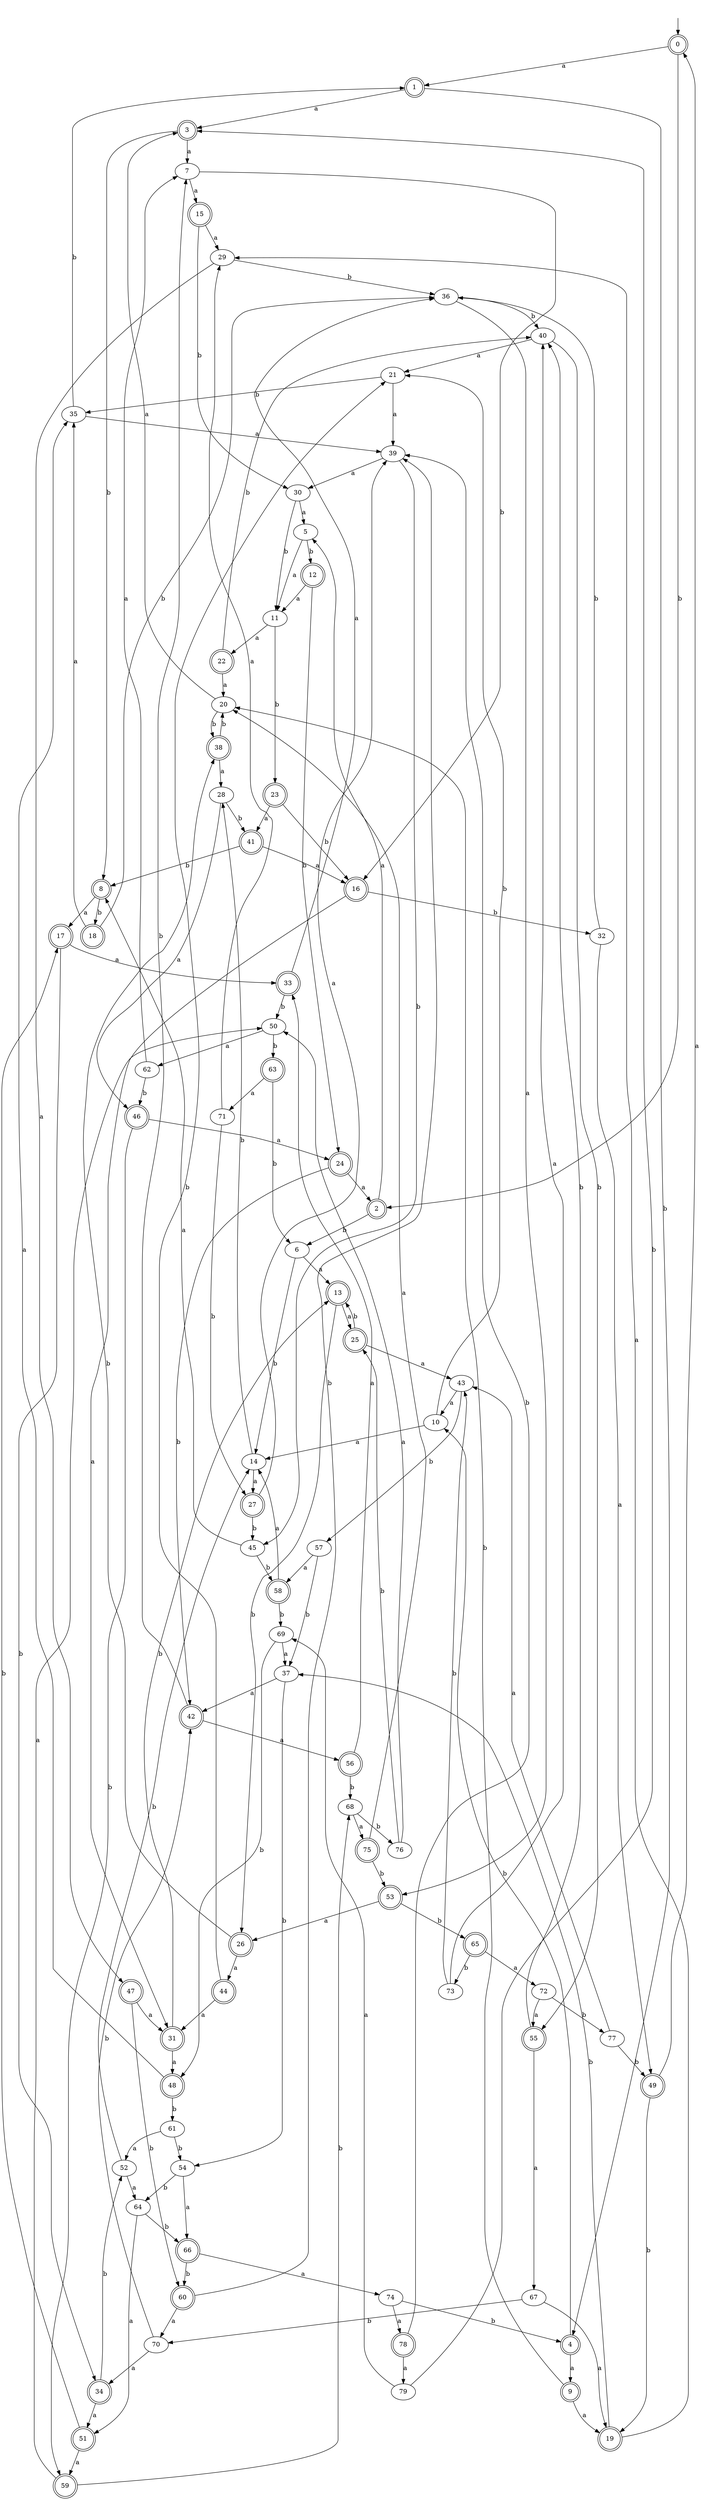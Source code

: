 digraph RandomDFA {
  __start0 [label="", shape=none];
  __start0 -> 0 [label=""];
  0 [shape=circle] [shape=doublecircle]
  0 -> 1 [label="a"]
  0 -> 2 [label="b"]
  1 [shape=doublecircle]
  1 -> 3 [label="a"]
  1 -> 4 [label="b"]
  2 [shape=doublecircle]
  2 -> 5 [label="a"]
  2 -> 6 [label="b"]
  3 [shape=doublecircle]
  3 -> 7 [label="a"]
  3 -> 8 [label="b"]
  4 [shape=doublecircle]
  4 -> 9 [label="a"]
  4 -> 10 [label="b"]
  5
  5 -> 11 [label="a"]
  5 -> 12 [label="b"]
  6
  6 -> 13 [label="a"]
  6 -> 14 [label="b"]
  7
  7 -> 15 [label="a"]
  7 -> 16 [label="b"]
  8 [shape=doublecircle]
  8 -> 17 [label="a"]
  8 -> 18 [label="b"]
  9 [shape=doublecircle]
  9 -> 19 [label="a"]
  9 -> 20 [label="b"]
  10
  10 -> 14 [label="a"]
  10 -> 21 [label="b"]
  11
  11 -> 22 [label="a"]
  11 -> 23 [label="b"]
  12 [shape=doublecircle]
  12 -> 11 [label="a"]
  12 -> 24 [label="b"]
  13 [shape=doublecircle]
  13 -> 25 [label="a"]
  13 -> 26 [label="b"]
  14
  14 -> 27 [label="a"]
  14 -> 28 [label="b"]
  15 [shape=doublecircle]
  15 -> 29 [label="a"]
  15 -> 30 [label="b"]
  16 [shape=doublecircle]
  16 -> 31 [label="a"]
  16 -> 32 [label="b"]
  17 [shape=doublecircle]
  17 -> 33 [label="a"]
  17 -> 34 [label="b"]
  18 [shape=doublecircle]
  18 -> 35 [label="a"]
  18 -> 36 [label="b"]
  19 [shape=doublecircle]
  19 -> 29 [label="a"]
  19 -> 37 [label="b"]
  20
  20 -> 3 [label="a"]
  20 -> 38 [label="b"]
  21
  21 -> 39 [label="a"]
  21 -> 35 [label="b"]
  22 [shape=doublecircle]
  22 -> 20 [label="a"]
  22 -> 40 [label="b"]
  23 [shape=doublecircle]
  23 -> 41 [label="a"]
  23 -> 16 [label="b"]
  24 [shape=doublecircle]
  24 -> 2 [label="a"]
  24 -> 42 [label="b"]
  25 [shape=doublecircle]
  25 -> 43 [label="a"]
  25 -> 13 [label="b"]
  26 [shape=doublecircle]
  26 -> 44 [label="a"]
  26 -> 38 [label="b"]
  27 [shape=doublecircle]
  27 -> 39 [label="a"]
  27 -> 45 [label="b"]
  28
  28 -> 46 [label="a"]
  28 -> 41 [label="b"]
  29
  29 -> 47 [label="a"]
  29 -> 36 [label="b"]
  30
  30 -> 5 [label="a"]
  30 -> 11 [label="b"]
  31 [shape=doublecircle]
  31 -> 48 [label="a"]
  31 -> 13 [label="b"]
  32
  32 -> 49 [label="a"]
  32 -> 36 [label="b"]
  33 [shape=doublecircle]
  33 -> 36 [label="a"]
  33 -> 50 [label="b"]
  34 [shape=doublecircle]
  34 -> 51 [label="a"]
  34 -> 52 [label="b"]
  35
  35 -> 39 [label="a"]
  35 -> 1 [label="b"]
  36
  36 -> 53 [label="a"]
  36 -> 40 [label="b"]
  37
  37 -> 42 [label="a"]
  37 -> 54 [label="b"]
  38 [shape=doublecircle]
  38 -> 28 [label="a"]
  38 -> 20 [label="b"]
  39
  39 -> 30 [label="a"]
  39 -> 45 [label="b"]
  40
  40 -> 21 [label="a"]
  40 -> 55 [label="b"]
  41 [shape=doublecircle]
  41 -> 16 [label="a"]
  41 -> 8 [label="b"]
  42 [shape=doublecircle]
  42 -> 56 [label="a"]
  42 -> 7 [label="b"]
  43
  43 -> 10 [label="a"]
  43 -> 57 [label="b"]
  44 [shape=doublecircle]
  44 -> 31 [label="a"]
  44 -> 21 [label="b"]
  45
  45 -> 8 [label="a"]
  45 -> 58 [label="b"]
  46 [shape=doublecircle]
  46 -> 24 [label="a"]
  46 -> 59 [label="b"]
  47 [shape=doublecircle]
  47 -> 31 [label="a"]
  47 -> 60 [label="b"]
  48 [shape=doublecircle]
  48 -> 35 [label="a"]
  48 -> 61 [label="b"]
  49 [shape=doublecircle]
  49 -> 0 [label="a"]
  49 -> 19 [label="b"]
  50
  50 -> 62 [label="a"]
  50 -> 63 [label="b"]
  51 [shape=doublecircle]
  51 -> 59 [label="a"]
  51 -> 17 [label="b"]
  52
  52 -> 64 [label="a"]
  52 -> 14 [label="b"]
  53 [shape=doublecircle]
  53 -> 26 [label="a"]
  53 -> 65 [label="b"]
  54
  54 -> 66 [label="a"]
  54 -> 64 [label="b"]
  55 [shape=doublecircle]
  55 -> 67 [label="a"]
  55 -> 40 [label="b"]
  56 [shape=doublecircle]
  56 -> 33 [label="a"]
  56 -> 68 [label="b"]
  57
  57 -> 58 [label="a"]
  57 -> 37 [label="b"]
  58 [shape=doublecircle]
  58 -> 14 [label="a"]
  58 -> 69 [label="b"]
  59 [shape=doublecircle]
  59 -> 50 [label="a"]
  59 -> 68 [label="b"]
  60 [shape=doublecircle]
  60 -> 70 [label="a"]
  60 -> 39 [label="b"]
  61
  61 -> 52 [label="a"]
  61 -> 54 [label="b"]
  62
  62 -> 7 [label="a"]
  62 -> 46 [label="b"]
  63 [shape=doublecircle]
  63 -> 71 [label="a"]
  63 -> 6 [label="b"]
  64
  64 -> 51 [label="a"]
  64 -> 66 [label="b"]
  65 [shape=doublecircle]
  65 -> 72 [label="a"]
  65 -> 73 [label="b"]
  66 [shape=doublecircle]
  66 -> 74 [label="a"]
  66 -> 60 [label="b"]
  67
  67 -> 19 [label="a"]
  67 -> 70 [label="b"]
  68
  68 -> 75 [label="a"]
  68 -> 76 [label="b"]
  69
  69 -> 37 [label="a"]
  69 -> 48 [label="b"]
  70
  70 -> 34 [label="a"]
  70 -> 42 [label="b"]
  71
  71 -> 29 [label="a"]
  71 -> 27 [label="b"]
  72
  72 -> 55 [label="a"]
  72 -> 77 [label="b"]
  73
  73 -> 40 [label="a"]
  73 -> 43 [label="b"]
  74
  74 -> 78 [label="a"]
  74 -> 4 [label="b"]
  75 [shape=doublecircle]
  75 -> 20 [label="a"]
  75 -> 53 [label="b"]
  76
  76 -> 50 [label="a"]
  76 -> 25 [label="b"]
  77
  77 -> 43 [label="a"]
  77 -> 49 [label="b"]
  78 [shape=doublecircle]
  78 -> 79 [label="a"]
  78 -> 39 [label="b"]
  79
  79 -> 69 [label="a"]
  79 -> 3 [label="b"]
}
